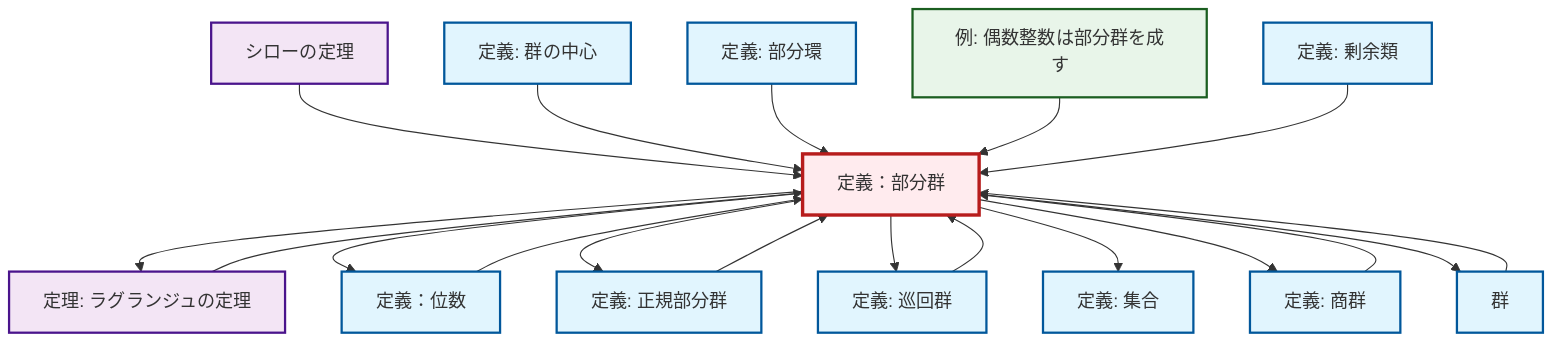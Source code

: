 graph TD
    classDef definition fill:#e1f5fe,stroke:#01579b,stroke-width:2px
    classDef theorem fill:#f3e5f5,stroke:#4a148c,stroke-width:2px
    classDef axiom fill:#fff3e0,stroke:#e65100,stroke-width:2px
    classDef example fill:#e8f5e9,stroke:#1b5e20,stroke-width:2px
    classDef current fill:#ffebee,stroke:#b71c1c,stroke-width:3px
    ex-even-integers-subgroup["例: 偶数整数は部分群を成す"]:::example
    def-set["定義: 集合"]:::definition
    def-cyclic-group["定義: 巡回群"]:::definition
    thm-lagrange["定理: ラグランジュの定理"]:::theorem
    def-coset["定義: 剰余類"]:::definition
    def-normal-subgroup["定義: 正規部分群"]:::definition
    def-subring["定義: 部分環"]:::definition
    def-subgroup["定義：部分群"]:::definition
    def-group["群"]:::definition
    thm-sylow["シローの定理"]:::theorem
    def-order["定義：位数"]:::definition
    def-center-of-group["定義: 群の中心"]:::definition
    def-quotient-group["定義: 商群"]:::definition
    thm-sylow --> def-subgroup
    def-center-of-group --> def-subgroup
    def-subgroup --> thm-lagrange
    def-subgroup --> def-order
    def-subring --> def-subgroup
    def-order --> def-subgroup
    def-subgroup --> def-normal-subgroup
    def-cyclic-group --> def-subgroup
    def-subgroup --> def-cyclic-group
    ex-even-integers-subgroup --> def-subgroup
    def-quotient-group --> def-subgroup
    def-coset --> def-subgroup
    def-group --> def-subgroup
    thm-lagrange --> def-subgroup
    def-subgroup --> def-set
    def-normal-subgroup --> def-subgroup
    def-subgroup --> def-quotient-group
    def-subgroup --> def-group
    class def-subgroup current